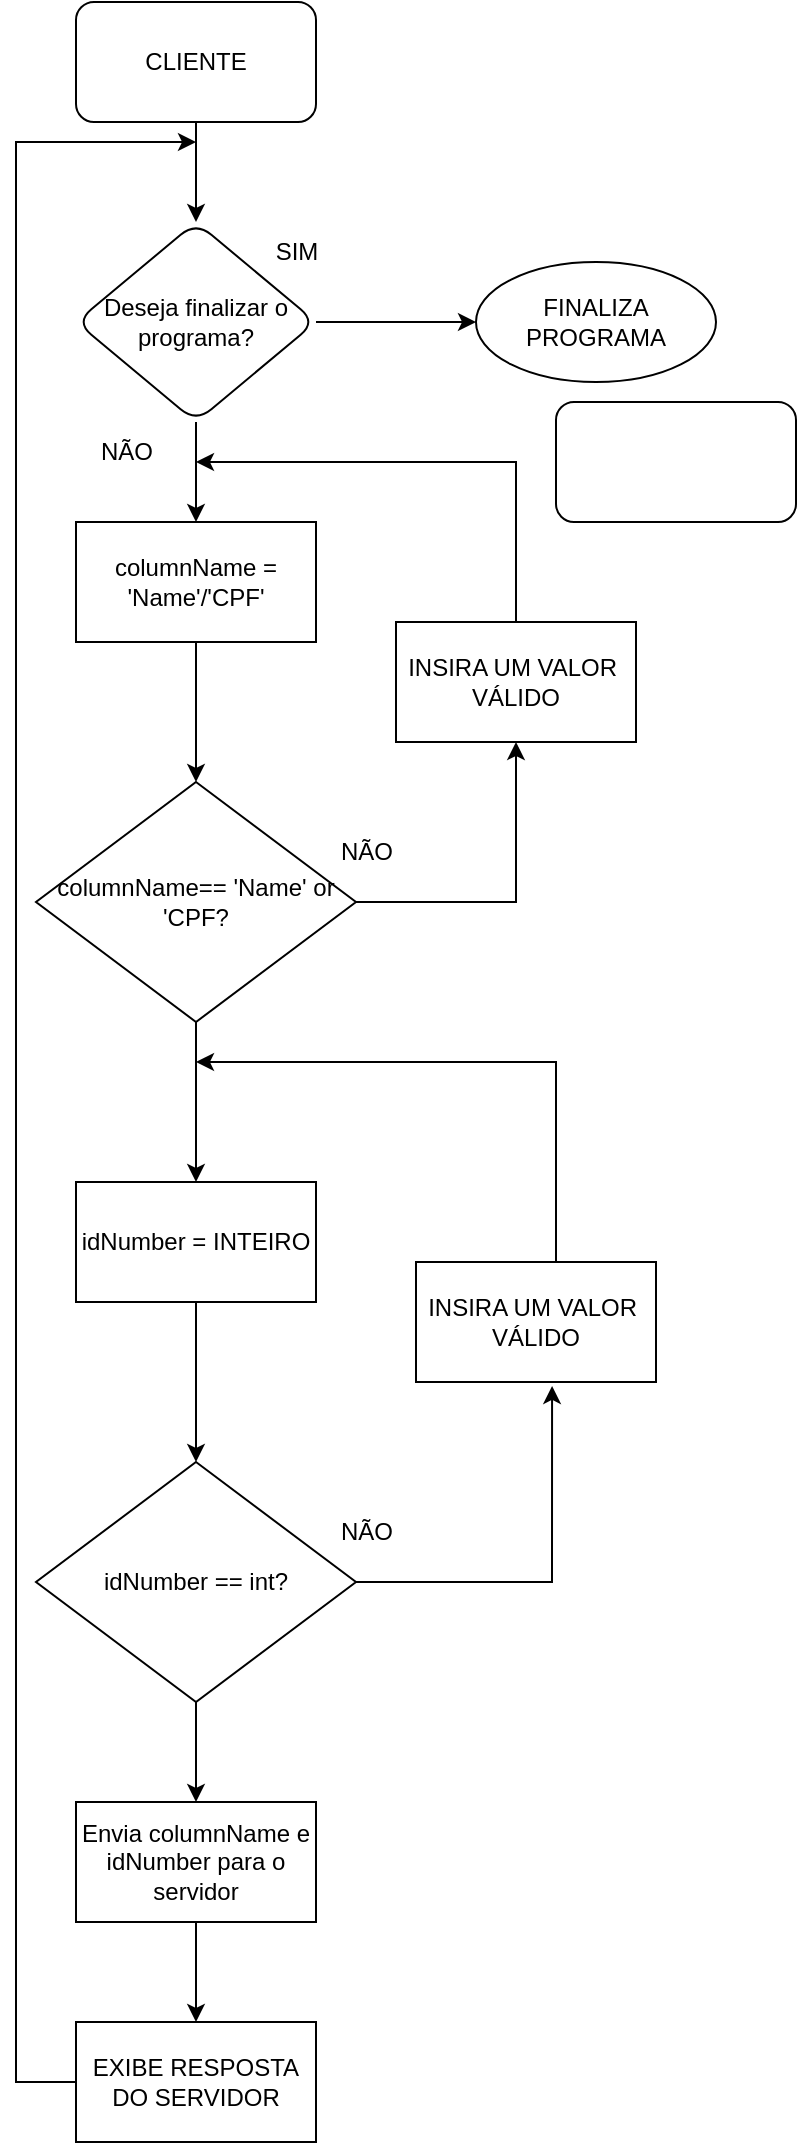 <mxfile version="20.3.0" type="device"><diagram id="C5RBs43oDa-KdzZeNtuy" name="Page-1"><mxGraphModel dx="782" dy="706" grid="1" gridSize="10" guides="1" tooltips="1" connect="1" arrows="1" fold="1" page="1" pageScale="1" pageWidth="827" pageHeight="1169" math="0" shadow="0"><root><mxCell id="WIyWlLk6GJQsqaUBKTNV-0"/><mxCell id="WIyWlLk6GJQsqaUBKTNV-1" parent="WIyWlLk6GJQsqaUBKTNV-0"/><mxCell id="p1vyd4D01t6s4PIcegFr-13" value="" style="edgeStyle=orthogonalEdgeStyle;rounded=0;orthogonalLoop=1;jettySize=auto;html=1;" parent="WIyWlLk6GJQsqaUBKTNV-1" source="p1vyd4D01t6s4PIcegFr-2" target="p1vyd4D01t6s4PIcegFr-12" edge="1"><mxGeometry relative="1" as="geometry"/></mxCell><mxCell id="p1vyd4D01t6s4PIcegFr-2" value="CLIENTE" style="rounded=1;whiteSpace=wrap;html=1;" parent="WIyWlLk6GJQsqaUBKTNV-1" vertex="1"><mxGeometry x="100" y="30" width="120" height="60" as="geometry"/></mxCell><mxCell id="p1vyd4D01t6s4PIcegFr-19" value="" style="edgeStyle=orthogonalEdgeStyle;rounded=0;orthogonalLoop=1;jettySize=auto;html=1;" parent="WIyWlLk6GJQsqaUBKTNV-1" source="p1vyd4D01t6s4PIcegFr-12" target="p1vyd4D01t6s4PIcegFr-7" edge="1"><mxGeometry relative="1" as="geometry"><Array as="points"><mxPoint x="160" y="260"/><mxPoint x="160" y="260"/></Array></mxGeometry></mxCell><mxCell id="p1vyd4D01t6s4PIcegFr-49" value="" style="edgeStyle=orthogonalEdgeStyle;rounded=0;orthogonalLoop=1;jettySize=auto;html=1;" parent="WIyWlLk6GJQsqaUBKTNV-1" source="p1vyd4D01t6s4PIcegFr-12" target="p1vyd4D01t6s4PIcegFr-48" edge="1"><mxGeometry relative="1" as="geometry"/></mxCell><mxCell id="p1vyd4D01t6s4PIcegFr-12" value="Deseja finalizar o programa?" style="rhombus;whiteSpace=wrap;html=1;rounded=1;" parent="WIyWlLk6GJQsqaUBKTNV-1" vertex="1"><mxGeometry x="100" y="140" width="120" height="100" as="geometry"/></mxCell><mxCell id="p1vyd4D01t6s4PIcegFr-14" value="SIM" style="text;html=1;align=center;verticalAlign=middle;resizable=0;points=[];autosize=1;strokeColor=none;fillColor=none;" parent="WIyWlLk6GJQsqaUBKTNV-1" vertex="1"><mxGeometry x="190" y="140" width="40" height="30" as="geometry"/></mxCell><mxCell id="p1vyd4D01t6s4PIcegFr-17" value="NÃO" style="text;html=1;align=center;verticalAlign=middle;resizable=0;points=[];autosize=1;strokeColor=none;fillColor=none;" parent="WIyWlLk6GJQsqaUBKTNV-1" vertex="1"><mxGeometry x="100" y="240" width="50" height="30" as="geometry"/></mxCell><mxCell id="p1vyd4D01t6s4PIcegFr-21" value="" style="edgeStyle=orthogonalEdgeStyle;rounded=0;orthogonalLoop=1;jettySize=auto;html=1;" parent="WIyWlLk6GJQsqaUBKTNV-1" source="p1vyd4D01t6s4PIcegFr-7" target="p1vyd4D01t6s4PIcegFr-20" edge="1"><mxGeometry relative="1" as="geometry"/></mxCell><mxCell id="p1vyd4D01t6s4PIcegFr-7" value="columnName = 'Name'/'CPF'" style="rounded=0;whiteSpace=wrap;html=1;" parent="WIyWlLk6GJQsqaUBKTNV-1" vertex="1"><mxGeometry x="100" y="290" width="120" height="60" as="geometry"/></mxCell><mxCell id="p1vyd4D01t6s4PIcegFr-33" style="edgeStyle=orthogonalEdgeStyle;rounded=0;orthogonalLoop=1;jettySize=auto;html=1;entryX=0.5;entryY=0;entryDx=0;entryDy=0;" parent="WIyWlLk6GJQsqaUBKTNV-1" source="p1vyd4D01t6s4PIcegFr-20" target="p1vyd4D01t6s4PIcegFr-29" edge="1"><mxGeometry relative="1" as="geometry"/></mxCell><mxCell id="p1vyd4D01t6s4PIcegFr-39" style="edgeStyle=orthogonalEdgeStyle;rounded=0;orthogonalLoop=1;jettySize=auto;html=1;entryX=0.5;entryY=1;entryDx=0;entryDy=0;" parent="WIyWlLk6GJQsqaUBKTNV-1" source="p1vyd4D01t6s4PIcegFr-20" target="p1vyd4D01t6s4PIcegFr-37" edge="1"><mxGeometry relative="1" as="geometry"/></mxCell><mxCell id="p1vyd4D01t6s4PIcegFr-20" value="columnName== 'Name' or 'CPF?" style="rhombus;whiteSpace=wrap;html=1;rounded=0;" parent="WIyWlLk6GJQsqaUBKTNV-1" vertex="1"><mxGeometry x="80" y="420" width="160" height="120" as="geometry"/></mxCell><mxCell id="p1vyd4D01t6s4PIcegFr-27" value="NÃO" style="text;html=1;align=center;verticalAlign=middle;resizable=0;points=[];autosize=1;strokeColor=none;fillColor=none;" parent="WIyWlLk6GJQsqaUBKTNV-1" vertex="1"><mxGeometry x="220" y="440" width="50" height="30" as="geometry"/></mxCell><mxCell id="p1vyd4D01t6s4PIcegFr-28" value="" style="edgeStyle=orthogonalEdgeStyle;rounded=0;orthogonalLoop=1;jettySize=auto;html=1;" parent="WIyWlLk6GJQsqaUBKTNV-1" source="p1vyd4D01t6s4PIcegFr-29" target="p1vyd4D01t6s4PIcegFr-31" edge="1"><mxGeometry relative="1" as="geometry"/></mxCell><mxCell id="p1vyd4D01t6s4PIcegFr-29" value="idNumber = INTEIRO" style="rounded=0;whiteSpace=wrap;html=1;" parent="WIyWlLk6GJQsqaUBKTNV-1" vertex="1"><mxGeometry x="100" y="620" width="120" height="60" as="geometry"/></mxCell><mxCell id="p1vyd4D01t6s4PIcegFr-35" style="edgeStyle=orthogonalEdgeStyle;rounded=0;orthogonalLoop=1;jettySize=auto;html=1;entryX=0.567;entryY=1.033;entryDx=0;entryDy=0;entryPerimeter=0;" parent="WIyWlLk6GJQsqaUBKTNV-1" source="p1vyd4D01t6s4PIcegFr-31" target="p1vyd4D01t6s4PIcegFr-34" edge="1"><mxGeometry relative="1" as="geometry"><mxPoint x="300" y="750" as="targetPoint"/><Array as="points"><mxPoint x="338" y="820"/></Array></mxGeometry></mxCell><mxCell id="p1vyd4D01t6s4PIcegFr-42" value="" style="edgeStyle=orthogonalEdgeStyle;rounded=0;orthogonalLoop=1;jettySize=auto;html=1;" parent="WIyWlLk6GJQsqaUBKTNV-1" source="p1vyd4D01t6s4PIcegFr-31" target="p1vyd4D01t6s4PIcegFr-41" edge="1"><mxGeometry relative="1" as="geometry"/></mxCell><mxCell id="p1vyd4D01t6s4PIcegFr-31" value="idNumber == int?" style="rhombus;whiteSpace=wrap;html=1;rounded=0;" parent="WIyWlLk6GJQsqaUBKTNV-1" vertex="1"><mxGeometry x="80" y="760" width="160" height="120" as="geometry"/></mxCell><mxCell id="p1vyd4D01t6s4PIcegFr-32" value="NÃO" style="text;html=1;align=center;verticalAlign=middle;resizable=0;points=[];autosize=1;strokeColor=none;fillColor=none;" parent="WIyWlLk6GJQsqaUBKTNV-1" vertex="1"><mxGeometry x="220" y="780" width="50" height="30" as="geometry"/></mxCell><mxCell id="p1vyd4D01t6s4PIcegFr-36" style="edgeStyle=orthogonalEdgeStyle;rounded=0;orthogonalLoop=1;jettySize=auto;html=1;" parent="WIyWlLk6GJQsqaUBKTNV-1" source="p1vyd4D01t6s4PIcegFr-34" edge="1"><mxGeometry relative="1" as="geometry"><mxPoint x="160" y="560" as="targetPoint"/><Array as="points"><mxPoint x="340" y="560"/></Array></mxGeometry></mxCell><mxCell id="p1vyd4D01t6s4PIcegFr-34" value="INSIRA UM VALOR&amp;nbsp;&lt;br&gt;VÁLIDO" style="rounded=0;whiteSpace=wrap;html=1;" parent="WIyWlLk6GJQsqaUBKTNV-1" vertex="1"><mxGeometry x="270" y="660" width="120" height="60" as="geometry"/></mxCell><mxCell id="p1vyd4D01t6s4PIcegFr-40" style="edgeStyle=orthogonalEdgeStyle;rounded=0;orthogonalLoop=1;jettySize=auto;html=1;" parent="WIyWlLk6GJQsqaUBKTNV-1" source="p1vyd4D01t6s4PIcegFr-37" edge="1"><mxGeometry relative="1" as="geometry"><mxPoint x="160" y="260" as="targetPoint"/><Array as="points"><mxPoint x="320" y="260"/></Array></mxGeometry></mxCell><mxCell id="p1vyd4D01t6s4PIcegFr-37" value="INSIRA UM VALOR&amp;nbsp;&lt;br&gt;VÁLIDO" style="rounded=0;whiteSpace=wrap;html=1;" parent="WIyWlLk6GJQsqaUBKTNV-1" vertex="1"><mxGeometry x="260" y="340" width="120" height="60" as="geometry"/></mxCell><mxCell id="p1vyd4D01t6s4PIcegFr-45" value="" style="edgeStyle=orthogonalEdgeStyle;rounded=0;orthogonalLoop=1;jettySize=auto;html=1;" parent="WIyWlLk6GJQsqaUBKTNV-1" source="p1vyd4D01t6s4PIcegFr-41" target="p1vyd4D01t6s4PIcegFr-46" edge="1"><mxGeometry relative="1" as="geometry"><mxPoint x="160" y="1130" as="targetPoint"/></mxGeometry></mxCell><mxCell id="p1vyd4D01t6s4PIcegFr-41" value="Envia columnName e idNumber para o servidor" style="whiteSpace=wrap;html=1;rounded=0;" parent="WIyWlLk6GJQsqaUBKTNV-1" vertex="1"><mxGeometry x="100" y="930" width="120" height="60" as="geometry"/></mxCell><mxCell id="p1vyd4D01t6s4PIcegFr-47" style="edgeStyle=orthogonalEdgeStyle;rounded=0;orthogonalLoop=1;jettySize=auto;html=1;exitX=0;exitY=0;exitDx=0;exitDy=0;" parent="WIyWlLk6GJQsqaUBKTNV-1" source="p1vyd4D01t6s4PIcegFr-46" edge="1"><mxGeometry relative="1" as="geometry"><mxPoint x="160" y="100" as="targetPoint"/><mxPoint x="70" y="1100" as="sourcePoint"/><Array as="points"><mxPoint x="100" y="1070"/><mxPoint x="70" y="1070"/><mxPoint x="70" y="100"/></Array></mxGeometry></mxCell><mxCell id="p1vyd4D01t6s4PIcegFr-46" value="EXIBE RESPOSTA DO SERVIDOR" style="rounded=0;whiteSpace=wrap;html=1;" parent="WIyWlLk6GJQsqaUBKTNV-1" vertex="1"><mxGeometry x="100" y="1040" width="120" height="60" as="geometry"/></mxCell><mxCell id="p1vyd4D01t6s4PIcegFr-48" value="FINALIZA PROGRAMA" style="ellipse;whiteSpace=wrap;html=1;rounded=1;" parent="WIyWlLk6GJQsqaUBKTNV-1" vertex="1"><mxGeometry x="300" y="160" width="120" height="60" as="geometry"/></mxCell><mxCell id="1VLt_0CTnaSj49NyoERe-0" value="" style="rounded=1;whiteSpace=wrap;html=1;" vertex="1" parent="WIyWlLk6GJQsqaUBKTNV-1"><mxGeometry x="340" y="230" width="120" height="60" as="geometry"/></mxCell></root></mxGraphModel></diagram></mxfile>